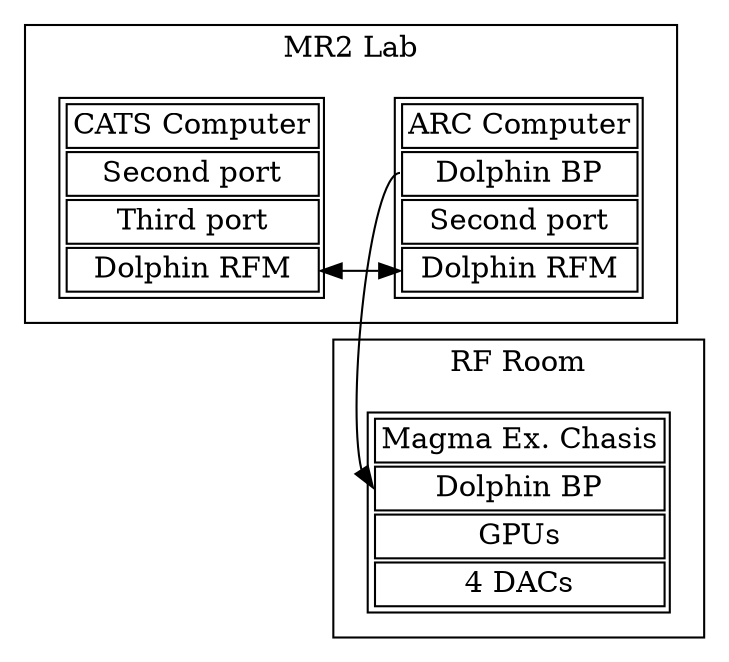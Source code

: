 digraph H {
  subgraph cluster_MR2_Lab {
    label="MR2 Lab";
    CATS_Computer [
      shape=plaintext
        label=<
        <table>
        <tr><td colspan="1">CATS Computer</td></tr>
        <tr><td port='port_1'>Second port</td></tr>
        <tr><td port='port_2'>Third port</td></tr>
        <tr><td port='port_3'>Dolphin RFM</td></tr>
        </table>
        >
    ];

    ARC_Computer [
      shape=plaintext
        label=<
        <table>
        <tr><td colspan="1">ARC Computer</td></tr>
        <tr><td port='port_3'>Dolphin BP</td></tr>
        <tr><td port='port_2'>Second port</td></tr>
        <tr><td port='port_1'>Dolphin RFM</td></tr>
        </table>
        >
    ];
    {rank=same ARC_Computer CATS_Computer};
CATS_Computer:port_3   -> ARC_Computer:port_1[dir=both];
  }

  subgraph cluster_RF_Room {
    label="RF Room";
    Magma_exp_chasis [
      shape=plaintext
        label=<
        <table>
        <tr><td colspan="1">Magma Ex. Chasis</td></tr>
        <tr><td port='port_1'>Dolphin BP</td></tr>
        <tr><td port='port_3'>GPUs</td></tr>
        <tr><td port='port_2'>4 DACs</td></tr>
        </table>
        >
    ];
  }
ARC_Computer:port_3 -> Magma_exp_chasis:port_1;
}
